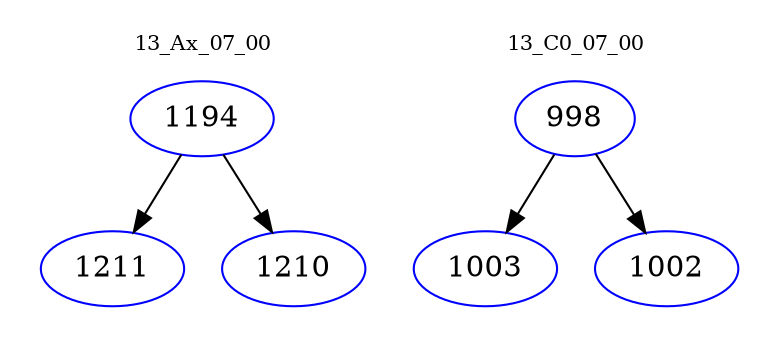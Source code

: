 digraph{
subgraph cluster_0 {
color = white
label = "13_Ax_07_00";
fontsize=10;
T0_1194 [label="1194", color="blue"]
T0_1194 -> T0_1211 [color="black"]
T0_1211 [label="1211", color="blue"]
T0_1194 -> T0_1210 [color="black"]
T0_1210 [label="1210", color="blue"]
}
subgraph cluster_1 {
color = white
label = "13_C0_07_00";
fontsize=10;
T1_998 [label="998", color="blue"]
T1_998 -> T1_1003 [color="black"]
T1_1003 [label="1003", color="blue"]
T1_998 -> T1_1002 [color="black"]
T1_1002 [label="1002", color="blue"]
}
}
